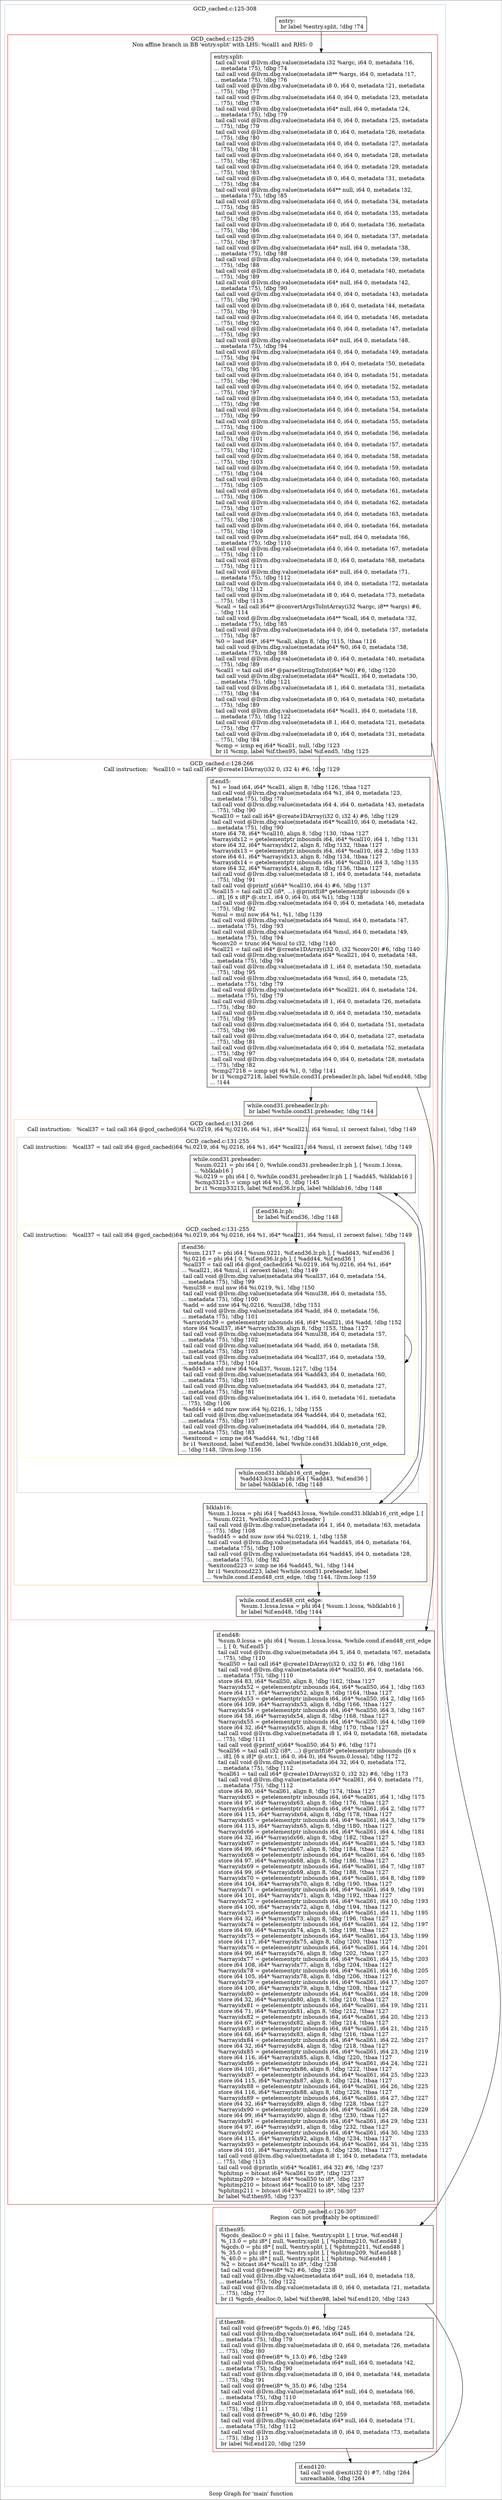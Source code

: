 digraph "Scop Graph for 'main' function" {
	label="Scop Graph for 'main' function";

	Node0xbaee1d0 [shape=record,label="{entry:\l  br label %entry.split, !dbg !74\l}"];
	Node0xbaee1d0 -> Node0xbabad70;
	Node0xbabad70 [shape=record,label="{entry.split:                                      \l  tail call void @llvm.dbg.value(metadata i32 %argc, i64 0, metadata !16,\l... metadata !75), !dbg !74\l  tail call void @llvm.dbg.value(metadata i8** %args, i64 0, metadata !17,\l... metadata !75), !dbg !76\l  tail call void @llvm.dbg.value(metadata i8 0, i64 0, metadata !21, metadata\l... !75), !dbg !77\l  tail call void @llvm.dbg.value(metadata i64 0, i64 0, metadata !23, metadata\l... !75), !dbg !78\l  tail call void @llvm.dbg.value(metadata i64* null, i64 0, metadata !24,\l... metadata !75), !dbg !79\l  tail call void @llvm.dbg.value(metadata i64 0, i64 0, metadata !25, metadata\l... !75), !dbg !79\l  tail call void @llvm.dbg.value(metadata i8 0, i64 0, metadata !26, metadata\l... !75), !dbg !80\l  tail call void @llvm.dbg.value(metadata i64 0, i64 0, metadata !27, metadata\l... !75), !dbg !81\l  tail call void @llvm.dbg.value(metadata i64 0, i64 0, metadata !28, metadata\l... !75), !dbg !82\l  tail call void @llvm.dbg.value(metadata i64 0, i64 0, metadata !29, metadata\l... !75), !dbg !83\l  tail call void @llvm.dbg.value(metadata i8 0, i64 0, metadata !31, metadata\l... !75), !dbg !84\l  tail call void @llvm.dbg.value(metadata i64** null, i64 0, metadata !32,\l... metadata !75), !dbg !85\l  tail call void @llvm.dbg.value(metadata i64 0, i64 0, metadata !34, metadata\l... !75), !dbg !85\l  tail call void @llvm.dbg.value(metadata i64 0, i64 0, metadata !35, metadata\l... !75), !dbg !85\l  tail call void @llvm.dbg.value(metadata i8 0, i64 0, metadata !36, metadata\l... !75), !dbg !86\l  tail call void @llvm.dbg.value(metadata i64 0, i64 0, metadata !37, metadata\l... !75), !dbg !87\l  tail call void @llvm.dbg.value(metadata i64* null, i64 0, metadata !38,\l... metadata !75), !dbg !88\l  tail call void @llvm.dbg.value(metadata i64 0, i64 0, metadata !39, metadata\l... !75), !dbg !88\l  tail call void @llvm.dbg.value(metadata i8 0, i64 0, metadata !40, metadata\l... !75), !dbg !89\l  tail call void @llvm.dbg.value(metadata i64* null, i64 0, metadata !42,\l... metadata !75), !dbg !90\l  tail call void @llvm.dbg.value(metadata i64 0, i64 0, metadata !43, metadata\l... !75), !dbg !90\l  tail call void @llvm.dbg.value(metadata i8 0, i64 0, metadata !44, metadata\l... !75), !dbg !91\l  tail call void @llvm.dbg.value(metadata i64 0, i64 0, metadata !46, metadata\l... !75), !dbg !92\l  tail call void @llvm.dbg.value(metadata i64 0, i64 0, metadata !47, metadata\l... !75), !dbg !93\l  tail call void @llvm.dbg.value(metadata i64* null, i64 0, metadata !48,\l... metadata !75), !dbg !94\l  tail call void @llvm.dbg.value(metadata i64 0, i64 0, metadata !49, metadata\l... !75), !dbg !94\l  tail call void @llvm.dbg.value(metadata i8 0, i64 0, metadata !50, metadata\l... !75), !dbg !95\l  tail call void @llvm.dbg.value(metadata i64 0, i64 0, metadata !51, metadata\l... !75), !dbg !96\l  tail call void @llvm.dbg.value(metadata i64 0, i64 0, metadata !52, metadata\l... !75), !dbg !97\l  tail call void @llvm.dbg.value(metadata i64 0, i64 0, metadata !53, metadata\l... !75), !dbg !98\l  tail call void @llvm.dbg.value(metadata i64 0, i64 0, metadata !54, metadata\l... !75), !dbg !99\l  tail call void @llvm.dbg.value(metadata i64 0, i64 0, metadata !55, metadata\l... !75), !dbg !100\l  tail call void @llvm.dbg.value(metadata i64 0, i64 0, metadata !56, metadata\l... !75), !dbg !101\l  tail call void @llvm.dbg.value(metadata i64 0, i64 0, metadata !57, metadata\l... !75), !dbg !102\l  tail call void @llvm.dbg.value(metadata i64 0, i64 0, metadata !58, metadata\l... !75), !dbg !103\l  tail call void @llvm.dbg.value(metadata i64 0, i64 0, metadata !59, metadata\l... !75), !dbg !104\l  tail call void @llvm.dbg.value(metadata i64 0, i64 0, metadata !60, metadata\l... !75), !dbg !105\l  tail call void @llvm.dbg.value(metadata i64 0, i64 0, metadata !61, metadata\l... !75), !dbg !106\l  tail call void @llvm.dbg.value(metadata i64 0, i64 0, metadata !62, metadata\l... !75), !dbg !107\l  tail call void @llvm.dbg.value(metadata i64 0, i64 0, metadata !63, metadata\l... !75), !dbg !108\l  tail call void @llvm.dbg.value(metadata i64 0, i64 0, metadata !64, metadata\l... !75), !dbg !109\l  tail call void @llvm.dbg.value(metadata i64* null, i64 0, metadata !66,\l... metadata !75), !dbg !110\l  tail call void @llvm.dbg.value(metadata i64 0, i64 0, metadata !67, metadata\l... !75), !dbg !110\l  tail call void @llvm.dbg.value(metadata i8 0, i64 0, metadata !68, metadata\l... !75), !dbg !111\l  tail call void @llvm.dbg.value(metadata i64* null, i64 0, metadata !71,\l... metadata !75), !dbg !112\l  tail call void @llvm.dbg.value(metadata i64 0, i64 0, metadata !72, metadata\l... !75), !dbg !112\l  tail call void @llvm.dbg.value(metadata i8 0, i64 0, metadata !73, metadata\l... !75), !dbg !113\l  %call = tail call i64** @convertArgsToIntArray(i32 %argc, i8** %args) #6,\l... !dbg !114\l  tail call void @llvm.dbg.value(metadata i64** %call, i64 0, metadata !32,\l... metadata !75), !dbg !85\l  tail call void @llvm.dbg.value(metadata i64 0, i64 0, metadata !37, metadata\l... !75), !dbg !87\l  %0 = load i64*, i64** %call, align 8, !dbg !115, !tbaa !116\l  tail call void @llvm.dbg.value(metadata i64* %0, i64 0, metadata !38,\l... metadata !75), !dbg !88\l  tail call void @llvm.dbg.value(metadata i8 0, i64 0, metadata !40, metadata\l... !75), !dbg !89\l  %call1 = tail call i64* @parseStringToInt(i64* %0) #6, !dbg !120\l  tail call void @llvm.dbg.value(metadata i64* %call1, i64 0, metadata !30,\l... metadata !75), !dbg !121\l  tail call void @llvm.dbg.value(metadata i8 1, i64 0, metadata !31, metadata\l... !75), !dbg !84\l  tail call void @llvm.dbg.value(metadata i8 0, i64 0, metadata !40, metadata\l... !75), !dbg !89\l  tail call void @llvm.dbg.value(metadata i64* %call1, i64 0, metadata !18,\l... metadata !75), !dbg !122\l  tail call void @llvm.dbg.value(metadata i8 1, i64 0, metadata !21, metadata\l... !75), !dbg !77\l  tail call void @llvm.dbg.value(metadata i8 0, i64 0, metadata !31, metadata\l... !75), !dbg !84\l  %cmp = icmp eq i64* %call1, null, !dbg !123\l  br i1 %cmp, label %if.then95, label %if.end5, !dbg !125\l}"];
	Node0xbabad70 -> Node0xbadf360;
	Node0xbabad70 -> Node0xbab15a0;
	Node0xbadf360 [shape=record,label="{if.then95:                                        \l  %gcds_dealloc.0 = phi i1 [ false, %entry.split ], [ true, %if.end48 ]\l  %_13.0 = phi i8* [ null, %entry.split ], [ %phitmp210, %if.end48 ]\l  %gcds.0 = phi i8* [ null, %entry.split ], [ %phitmp211, %if.end48 ]\l  %_35.0 = phi i8* [ null, %entry.split ], [ %phitmp209, %if.end48 ]\l  %_40.0 = phi i8* [ null, %entry.split ], [ %phitmp, %if.end48 ]\l  %2 = bitcast i64* %call1 to i8*, !dbg !238\l  tail call void @free(i8* %2) #6, !dbg !238\l  tail call void @llvm.dbg.value(metadata i64* null, i64 0, metadata !18,\l... metadata !75), !dbg !122\l  tail call void @llvm.dbg.value(metadata i8 0, i64 0, metadata !21, metadata\l... !75), !dbg !77\l  br i1 %gcds_dealloc.0, label %if.then98, label %if.end120, !dbg !243\l}"];
	Node0xbadf360 -> Node0xbaf54e0;
	Node0xbadf360 -> Node0xbac8f40;
	Node0xbaf54e0 [shape=record,label="{if.then98:                                        \l  tail call void @free(i8* %gcds.0) #6, !dbg !245\l  tail call void @llvm.dbg.value(metadata i64* null, i64 0, metadata !24,\l... metadata !75), !dbg !79\l  tail call void @llvm.dbg.value(metadata i8 0, i64 0, metadata !26, metadata\l... !75), !dbg !80\l  tail call void @free(i8* %_13.0) #6, !dbg !249\l  tail call void @llvm.dbg.value(metadata i64* null, i64 0, metadata !42,\l... metadata !75), !dbg !90\l  tail call void @llvm.dbg.value(metadata i8 0, i64 0, metadata !44, metadata\l... !75), !dbg !91\l  tail call void @free(i8* %_35.0) #6, !dbg !254\l  tail call void @llvm.dbg.value(metadata i64* null, i64 0, metadata !66,\l... metadata !75), !dbg !110\l  tail call void @llvm.dbg.value(metadata i8 0, i64 0, metadata !68, metadata\l... !75), !dbg !111\l  tail call void @free(i8* %_40.0) #6, !dbg !259\l  tail call void @llvm.dbg.value(metadata i64* null, i64 0, metadata !71,\l... metadata !75), !dbg !112\l  tail call void @llvm.dbg.value(metadata i8 0, i64 0, metadata !73, metadata\l... !75), !dbg !113\l  br label %if.end120, !dbg !259\l}"];
	Node0xbaf54e0 -> Node0xbac8f40;
	Node0xbac8f40 [shape=record,label="{if.end120:                                        \l  tail call void @exit(i32 0) #7, !dbg !264\l  unreachable, !dbg !264\l}"];
	Node0xbab15a0 [shape=record,label="{if.end5:                                          \l  %1 = load i64, i64* %call1, align 8, !dbg !126, !tbaa !127\l  tail call void @llvm.dbg.value(metadata i64 %1, i64 0, metadata !23,\l... metadata !75), !dbg !78\l  tail call void @llvm.dbg.value(metadata i64 4, i64 0, metadata !43, metadata\l... !75), !dbg !90\l  %call10 = tail call i64* @create1DArray(i32 0, i32 4) #6, !dbg !129\l  tail call void @llvm.dbg.value(metadata i64* %call10, i64 0, metadata !42,\l... metadata !75), !dbg !90\l  store i64 78, i64* %call10, align 8, !dbg !130, !tbaa !127\l  %arrayidx12 = getelementptr inbounds i64, i64* %call10, i64 1, !dbg !131\l  store i64 32, i64* %arrayidx12, align 8, !dbg !132, !tbaa !127\l  %arrayidx13 = getelementptr inbounds i64, i64* %call10, i64 2, !dbg !133\l  store i64 61, i64* %arrayidx13, align 8, !dbg !134, !tbaa !127\l  %arrayidx14 = getelementptr inbounds i64, i64* %call10, i64 3, !dbg !135\l  store i64 32, i64* %arrayidx14, align 8, !dbg !136, !tbaa !127\l  tail call void @llvm.dbg.value(metadata i8 1, i64 0, metadata !44, metadata\l... !75), !dbg !91\l  tail call void @printf_s(i64* %call10, i64 4) #6, !dbg !137\l  %call15 = tail call i32 (i8*, ...) @printf(i8* getelementptr inbounds ([6 x\l... i8], [6 x i8]* @.str.1, i64 0, i64 0), i64 %1), !dbg !138\l  tail call void @llvm.dbg.value(metadata i64 0, i64 0, metadata !46, metadata\l... !75), !dbg !92\l  %mul = mul nsw i64 %1, %1, !dbg !139\l  tail call void @llvm.dbg.value(metadata i64 %mul, i64 0, metadata !47,\l... metadata !75), !dbg !93\l  tail call void @llvm.dbg.value(metadata i64 %mul, i64 0, metadata !49,\l... metadata !75), !dbg !94\l  %conv20 = trunc i64 %mul to i32, !dbg !140\l  %call21 = tail call i64* @create1DArray(i32 0, i32 %conv20) #6, !dbg !140\l  tail call void @llvm.dbg.value(metadata i64* %call21, i64 0, metadata !48,\l... metadata !75), !dbg !94\l  tail call void @llvm.dbg.value(metadata i8 1, i64 0, metadata !50, metadata\l... !75), !dbg !95\l  tail call void @llvm.dbg.value(metadata i64 %mul, i64 0, metadata !25,\l... metadata !75), !dbg !79\l  tail call void @llvm.dbg.value(metadata i64* %call21, i64 0, metadata !24,\l... metadata !75), !dbg !79\l  tail call void @llvm.dbg.value(metadata i8 1, i64 0, metadata !26, metadata\l... !75), !dbg !80\l  tail call void @llvm.dbg.value(metadata i8 0, i64 0, metadata !50, metadata\l... !75), !dbg !95\l  tail call void @llvm.dbg.value(metadata i64 0, i64 0, metadata !51, metadata\l... !75), !dbg !96\l  tail call void @llvm.dbg.value(metadata i64 0, i64 0, metadata !27, metadata\l... !75), !dbg !81\l  tail call void @llvm.dbg.value(metadata i64 0, i64 0, metadata !52, metadata\l... !75), !dbg !97\l  tail call void @llvm.dbg.value(metadata i64 0, i64 0, metadata !28, metadata\l... !75), !dbg !82\l  %cmp27218 = icmp sgt i64 %1, 0, !dbg !141\l  br i1 %cmp27218, label %while.cond31.preheader.lr.ph, label %if.end48, !dbg\l... !144\l}"];
	Node0xbab15a0 -> Node0xbac9780;
	Node0xbab15a0 -> Node0xbb03360;
	Node0xbac9780 [shape=record,label="{while.cond31.preheader.lr.ph:                     \l  br label %while.cond31.preheader, !dbg !144\l}"];
	Node0xbac9780 -> Node0xbafd9a0;
	Node0xbafd9a0 [shape=record,label="{while.cond31.preheader:                           \l  %sum.0221 = phi i64 [ 0, %while.cond31.preheader.lr.ph ], [ %sum.1.lcssa,\l... %blklab16 ]\l  %i.0219 = phi i64 [ 0, %while.cond31.preheader.lr.ph ], [ %add45, %blklab16 ]\l  %cmp33215 = icmp sgt i64 %1, 0, !dbg !145\l  br i1 %cmp33215, label %if.end36.lr.ph, label %blklab16, !dbg !148\l}"];
	Node0xbafd9a0 -> Node0xbafd140;
	Node0xbafd9a0 -> Node0xbb01ae0;
	Node0xbafd140 [shape=record,label="{if.end36.lr.ph:                                   \l  br label %if.end36, !dbg !148\l}"];
	Node0xbafd140 -> Node0xbaca7c0;
	Node0xbaca7c0 [shape=record,label="{if.end36:                                         \l  %sum.1217 = phi i64 [ %sum.0221, %if.end36.lr.ph ], [ %add43, %if.end36 ]\l  %j.0216 = phi i64 [ 0, %if.end36.lr.ph ], [ %add44, %if.end36 ]\l  %call37 = tail call i64 @gcd_cached(i64 %i.0219, i64 %j.0216, i64 %1, i64*\l... %call21, i64 %mul, i1 zeroext false), !dbg !149\l  tail call void @llvm.dbg.value(metadata i64 %call37, i64 0, metadata !54,\l... metadata !75), !dbg !99\l  %mul38 = mul nsw i64 %i.0219, %1, !dbg !150\l  tail call void @llvm.dbg.value(metadata i64 %mul38, i64 0, metadata !55,\l... metadata !75), !dbg !100\l  %add = add nsw i64 %j.0216, %mul38, !dbg !151\l  tail call void @llvm.dbg.value(metadata i64 %add, i64 0, metadata !56,\l... metadata !75), !dbg !101\l  %arrayidx39 = getelementptr inbounds i64, i64* %call21, i64 %add, !dbg !152\l  store i64 %call37, i64* %arrayidx39, align 8, !dbg !153, !tbaa !127\l  tail call void @llvm.dbg.value(metadata i64 %mul38, i64 0, metadata !57,\l... metadata !75), !dbg !102\l  tail call void @llvm.dbg.value(metadata i64 %add, i64 0, metadata !58,\l... metadata !75), !dbg !103\l  tail call void @llvm.dbg.value(metadata i64 %call37, i64 0, metadata !59,\l... metadata !75), !dbg !104\l  %add43 = add nsw i64 %call37, %sum.1217, !dbg !154\l  tail call void @llvm.dbg.value(metadata i64 %add43, i64 0, metadata !60,\l... metadata !75), !dbg !105\l  tail call void @llvm.dbg.value(metadata i64 %add43, i64 0, metadata !27,\l... metadata !75), !dbg !81\l  tail call void @llvm.dbg.value(metadata i64 1, i64 0, metadata !61, metadata\l... !75), !dbg !106\l  %add44 = add nuw nsw i64 %j.0216, 1, !dbg !155\l  tail call void @llvm.dbg.value(metadata i64 %add44, i64 0, metadata !62,\l... metadata !75), !dbg !107\l  tail call void @llvm.dbg.value(metadata i64 %add44, i64 0, metadata !29,\l... metadata !75), !dbg !83\l  %exitcond = icmp ne i64 %add44, %1, !dbg !148\l  br i1 %exitcond, label %if.end36, label %while.cond31.blklab16_crit_edge,\l... !dbg !148, !llvm.loop !156\l}"];
	Node0xbaca7c0 -> Node0xbaca7c0[constraint=false];
	Node0xbaca7c0 -> Node0xbaee100;
	Node0xbaee100 [shape=record,label="{while.cond31.blklab16_crit_edge:                  \l  %add43.lcssa = phi i64 [ %add43, %if.end36 ]\l  br label %blklab16, !dbg !148\l}"];
	Node0xbaee100 -> Node0xbb01ae0;
	Node0xbb01ae0 [shape=record,label="{blklab16:                                         \l  %sum.1.lcssa = phi i64 [ %add43.lcssa, %while.cond31.blklab16_crit_edge ], [\l... %sum.0221, %while.cond31.preheader ]\l  tail call void @llvm.dbg.value(metadata i64 1, i64 0, metadata !63, metadata\l... !75), !dbg !108\l  %add45 = add nuw nsw i64 %i.0219, 1, !dbg !158\l  tail call void @llvm.dbg.value(metadata i64 %add45, i64 0, metadata !64,\l... metadata !75), !dbg !109\l  tail call void @llvm.dbg.value(metadata i64 %add45, i64 0, metadata !28,\l... metadata !75), !dbg !82\l  %exitcond223 = icmp ne i64 %add45, %1, !dbg !144\l  br i1 %exitcond223, label %while.cond31.preheader, label\l... %while.cond.if.end48_crit_edge, !dbg !144, !llvm.loop !159\l}"];
	Node0xbb01ae0 -> Node0xbafd9a0[constraint=false];
	Node0xbb01ae0 -> Node0xbac1fb0;
	Node0xbac1fb0 [shape=record,label="{while.cond.if.end48_crit_edge:                    \l  %sum.1.lcssa.lcssa = phi i64 [ %sum.1.lcssa, %blklab16 ]\l  br label %if.end48, !dbg !144\l}"];
	Node0xbac1fb0 -> Node0xbb03360;
	Node0xbb03360 [shape=record,label="{if.end48:                                         \l  %sum.0.lcssa = phi i64 [ %sum.1.lcssa.lcssa, %while.cond.if.end48_crit_edge\l... ], [ 0, %if.end5 ]\l  tail call void @llvm.dbg.value(metadata i64 5, i64 0, metadata !67, metadata\l... !75), !dbg !110\l  %call50 = tail call i64* @create1DArray(i32 0, i32 5) #6, !dbg !161\l  tail call void @llvm.dbg.value(metadata i64* %call50, i64 0, metadata !66,\l... metadata !75), !dbg !110\l  store i64 83, i64* %call50, align 8, !dbg !162, !tbaa !127\l  %arrayidx52 = getelementptr inbounds i64, i64* %call50, i64 1, !dbg !163\l  store i64 117, i64* %arrayidx52, align 8, !dbg !164, !tbaa !127\l  %arrayidx53 = getelementptr inbounds i64, i64* %call50, i64 2, !dbg !165\l  store i64 109, i64* %arrayidx53, align 8, !dbg !166, !tbaa !127\l  %arrayidx54 = getelementptr inbounds i64, i64* %call50, i64 3, !dbg !167\l  store i64 58, i64* %arrayidx54, align 8, !dbg !168, !tbaa !127\l  %arrayidx55 = getelementptr inbounds i64, i64* %call50, i64 4, !dbg !169\l  store i64 32, i64* %arrayidx55, align 8, !dbg !170, !tbaa !127\l  tail call void @llvm.dbg.value(metadata i8 1, i64 0, metadata !68, metadata\l... !75), !dbg !111\l  tail call void @printf_s(i64* %call50, i64 5) #6, !dbg !171\l  %call56 = tail call i32 (i8*, ...) @printf(i8* getelementptr inbounds ([6 x\l... i8], [6 x i8]* @.str.1, i64 0, i64 0), i64 %sum.0.lcssa), !dbg !172\l  tail call void @llvm.dbg.value(metadata i64 32, i64 0, metadata !72,\l... metadata !75), !dbg !112\l  %call61 = tail call i64* @create1DArray(i32 0, i32 32) #6, !dbg !173\l  tail call void @llvm.dbg.value(metadata i64* %call61, i64 0, metadata !71,\l... metadata !75), !dbg !112\l  store i64 80, i64* %call61, align 8, !dbg !174, !tbaa !127\l  %arrayidx63 = getelementptr inbounds i64, i64* %call61, i64 1, !dbg !175\l  store i64 97, i64* %arrayidx63, align 8, !dbg !176, !tbaa !127\l  %arrayidx64 = getelementptr inbounds i64, i64* %call61, i64 2, !dbg !177\l  store i64 115, i64* %arrayidx64, align 8, !dbg !178, !tbaa !127\l  %arrayidx65 = getelementptr inbounds i64, i64* %call61, i64 3, !dbg !179\l  store i64 115, i64* %arrayidx65, align 8, !dbg !180, !tbaa !127\l  %arrayidx66 = getelementptr inbounds i64, i64* %call61, i64 4, !dbg !181\l  store i64 32, i64* %arrayidx66, align 8, !dbg !182, !tbaa !127\l  %arrayidx67 = getelementptr inbounds i64, i64* %call61, i64 5, !dbg !183\l  store i64 99, i64* %arrayidx67, align 8, !dbg !184, !tbaa !127\l  %arrayidx68 = getelementptr inbounds i64, i64* %call61, i64 6, !dbg !185\l  store i64 97, i64* %arrayidx68, align 8, !dbg !186, !tbaa !127\l  %arrayidx69 = getelementptr inbounds i64, i64* %call61, i64 7, !dbg !187\l  store i64 99, i64* %arrayidx69, align 8, !dbg !188, !tbaa !127\l  %arrayidx70 = getelementptr inbounds i64, i64* %call61, i64 8, !dbg !189\l  store i64 104, i64* %arrayidx70, align 8, !dbg !190, !tbaa !127\l  %arrayidx71 = getelementptr inbounds i64, i64* %call61, i64 9, !dbg !191\l  store i64 101, i64* %arrayidx71, align 8, !dbg !192, !tbaa !127\l  %arrayidx72 = getelementptr inbounds i64, i64* %call61, i64 10, !dbg !193\l  store i64 100, i64* %arrayidx72, align 8, !dbg !194, !tbaa !127\l  %arrayidx73 = getelementptr inbounds i64, i64* %call61, i64 11, !dbg !195\l  store i64 32, i64* %arrayidx73, align 8, !dbg !196, !tbaa !127\l  %arrayidx74 = getelementptr inbounds i64, i64* %call61, i64 12, !dbg !197\l  store i64 69, i64* %arrayidx74, align 8, !dbg !198, !tbaa !127\l  %arrayidx75 = getelementptr inbounds i64, i64* %call61, i64 13, !dbg !199\l  store i64 117, i64* %arrayidx75, align 8, !dbg !200, !tbaa !127\l  %arrayidx76 = getelementptr inbounds i64, i64* %call61, i64 14, !dbg !201\l  store i64 99, i64* %arrayidx76, align 8, !dbg !202, !tbaa !127\l  %arrayidx77 = getelementptr inbounds i64, i64* %call61, i64 15, !dbg !203\l  store i64 108, i64* %arrayidx77, align 8, !dbg !204, !tbaa !127\l  %arrayidx78 = getelementptr inbounds i64, i64* %call61, i64 16, !dbg !205\l  store i64 105, i64* %arrayidx78, align 8, !dbg !206, !tbaa !127\l  %arrayidx79 = getelementptr inbounds i64, i64* %call61, i64 17, !dbg !207\l  store i64 100, i64* %arrayidx79, align 8, !dbg !208, !tbaa !127\l  %arrayidx80 = getelementptr inbounds i64, i64* %call61, i64 18, !dbg !209\l  store i64 32, i64* %arrayidx80, align 8, !dbg !210, !tbaa !127\l  %arrayidx81 = getelementptr inbounds i64, i64* %call61, i64 19, !dbg !211\l  store i64 71, i64* %arrayidx81, align 8, !dbg !212, !tbaa !127\l  %arrayidx82 = getelementptr inbounds i64, i64* %call61, i64 20, !dbg !213\l  store i64 67, i64* %arrayidx82, align 8, !dbg !214, !tbaa !127\l  %arrayidx83 = getelementptr inbounds i64, i64* %call61, i64 21, !dbg !215\l  store i64 68, i64* %arrayidx83, align 8, !dbg !216, !tbaa !127\l  %arrayidx84 = getelementptr inbounds i64, i64* %call61, i64 22, !dbg !217\l  store i64 32, i64* %arrayidx84, align 8, !dbg !218, !tbaa !127\l  %arrayidx85 = getelementptr inbounds i64, i64* %call61, i64 23, !dbg !219\l  store i64 116, i64* %arrayidx85, align 8, !dbg !220, !tbaa !127\l  %arrayidx86 = getelementptr inbounds i64, i64* %call61, i64 24, !dbg !221\l  store i64 101, i64* %arrayidx86, align 8, !dbg !222, !tbaa !127\l  %arrayidx87 = getelementptr inbounds i64, i64* %call61, i64 25, !dbg !223\l  store i64 115, i64* %arrayidx87, align 8, !dbg !224, !tbaa !127\l  %arrayidx88 = getelementptr inbounds i64, i64* %call61, i64 26, !dbg !225\l  store i64 116, i64* %arrayidx88, align 8, !dbg !226, !tbaa !127\l  %arrayidx89 = getelementptr inbounds i64, i64* %call61, i64 27, !dbg !227\l  store i64 32, i64* %arrayidx89, align 8, !dbg !228, !tbaa !127\l  %arrayidx90 = getelementptr inbounds i64, i64* %call61, i64 28, !dbg !229\l  store i64 99, i64* %arrayidx90, align 8, !dbg !230, !tbaa !127\l  %arrayidx91 = getelementptr inbounds i64, i64* %call61, i64 29, !dbg !231\l  store i64 97, i64* %arrayidx91, align 8, !dbg !232, !tbaa !127\l  %arrayidx92 = getelementptr inbounds i64, i64* %call61, i64 30, !dbg !233\l  store i64 115, i64* %arrayidx92, align 8, !dbg !234, !tbaa !127\l  %arrayidx93 = getelementptr inbounds i64, i64* %call61, i64 31, !dbg !235\l  store i64 101, i64* %arrayidx93, align 8, !dbg !236, !tbaa !127\l  tail call void @llvm.dbg.value(metadata i8 1, i64 0, metadata !73, metadata\l... !75), !dbg !113\l  tail call void @println_s(i64* %call61, i64 32) #6, !dbg !237\l  %phitmp = bitcast i64* %call61 to i8*, !dbg !237\l  %phitmp209 = bitcast i64* %call50 to i8*, !dbg !237\l  %phitmp210 = bitcast i64* %call10 to i8*, !dbg !237\l  %phitmp211 = bitcast i64* %call21 to i8*, !dbg !237\l  br label %if.then95, !dbg !237\l}"];
	Node0xbb03360 -> Node0xbadf360;
	colorscheme = "paired12"
        subgraph cluster_0xbaf0630 {
          label = "GCD_cached.c:125-308
";
          style = solid;
          color = 1
          subgraph cluster_0xbabb610 {
            label = "GCD_cached.c:125-295
Non affine branch in BB 'entry.split' with LHS: %call1 and RHS: 0";
            style = solid;
            color = 6
            subgraph cluster_0xbabb2f0 {
              label = "GCD_cached.c:128-266
Call instruction:   %call10 = tail call i64* @create1DArray(i32 0, i32 4) #6, !dbg !129";
              style = solid;
              color = 5
              subgraph cluster_0xbadbe40 {
                label = "GCD_cached.c:131-266
Call instruction:   %call37 = tail call i64 @gcd_cached(i64 %i.0219, i64 %j.0216, i64 %1, i64* %call21, i64 %mul, i1 zeroext false), !dbg !149";
                style = solid;
                color = 7
                subgraph cluster_0xbafce20 {
                  label = "GCD_cached.c:131-255
Call instruction:   %call37 = tail call i64 @gcd_cached(i64 %i.0219, i64 %j.0216, i64 %1, i64* %call21, i64 %mul, i1 zeroext false), !dbg !149";
                  style = solid;
                  color = 9
                  subgraph cluster_0xbadc0f0 {
                    label = "GCD_cached.c:131-255
Call instruction:   %call37 = tail call i64 @gcd_cached(i64 %i.0219, i64 %j.0216, i64 %1, i64* %call21, i64 %mul, i1 zeroext false), !dbg !149";
                    style = solid;
                    color = 11
                    Node0xbaca7c0;
                  }
                  Node0xbafd9a0;
                  Node0xbafd140;
                  Node0xbaee100;
                }
                Node0xbb01ae0;
              }
              Node0xbab15a0;
              Node0xbac9780;
              Node0xbac1fb0;
            }
            Node0xbabad70;
            Node0xbb03360;
          }
          subgraph cluster_0xbadc3a0 {
            label = "GCD_cached.c:126-307
Region can not profitably be optimized!";
            style = solid;
            color = 6
            Node0xbadf360;
            Node0xbaf54e0;
          }
          Node0xbaee1d0;
          Node0xbac8f40;
        }
}

